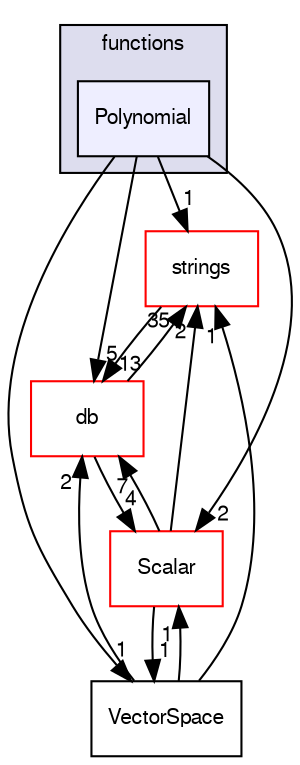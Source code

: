 digraph "src/OpenFOAM/primitives/functions/Polynomial" {
  bgcolor=transparent;
  compound=true
  node [ fontsize="10", fontname="FreeSans"];
  edge [ labelfontsize="10", labelfontname="FreeSans"];
  subgraph clusterdir_d9e7e9a9f2a6b8c09f93ad92e1b15a84 {
    graph [ bgcolor="#ddddee", pencolor="black", label="functions" fontname="FreeSans", fontsize="10", URL="dir_d9e7e9a9f2a6b8c09f93ad92e1b15a84.html"]
  dir_5ec9ab2d6f5ddd0660644904e6a488ad [shape=box, label="Polynomial", style="filled", fillcolor="#eeeeff", pencolor="black", URL="dir_5ec9ab2d6f5ddd0660644904e6a488ad.html"];
  }
  dir_ce1ee507886310df0e74ee2e624fbc88 [shape=box label="strings" color="red" URL="dir_ce1ee507886310df0e74ee2e624fbc88.html"];
  dir_b4f4914e791ff496381862f16be45bae [shape=box label="Scalar" color="red" URL="dir_b4f4914e791ff496381862f16be45bae.html"];
  dir_63c634f7a7cfd679ac26c67fb30fc32f [shape=box label="db" color="red" URL="dir_63c634f7a7cfd679ac26c67fb30fc32f.html"];
  dir_67e43ffa00fdb90d8ab20f3d61175616 [shape=box label="VectorSpace" URL="dir_67e43ffa00fdb90d8ab20f3d61175616.html"];
  dir_ce1ee507886310df0e74ee2e624fbc88->dir_63c634f7a7cfd679ac26c67fb30fc32f [headlabel="13", labeldistance=1.5 headhref="dir_002221_001787.html"];
  dir_b4f4914e791ff496381862f16be45bae->dir_ce1ee507886310df0e74ee2e624fbc88 [headlabel="2", labeldistance=1.5 headhref="dir_002210_002221.html"];
  dir_b4f4914e791ff496381862f16be45bae->dir_63c634f7a7cfd679ac26c67fb30fc32f [headlabel="7", labeldistance=1.5 headhref="dir_002210_001787.html"];
  dir_b4f4914e791ff496381862f16be45bae->dir_67e43ffa00fdb90d8ab20f3d61175616 [headlabel="1", labeldistance=1.5 headhref="dir_002210_002253.html"];
  dir_63c634f7a7cfd679ac26c67fb30fc32f->dir_ce1ee507886310df0e74ee2e624fbc88 [headlabel="35", labeldistance=1.5 headhref="dir_001787_002221.html"];
  dir_63c634f7a7cfd679ac26c67fb30fc32f->dir_b4f4914e791ff496381862f16be45bae [headlabel="4", labeldistance=1.5 headhref="dir_001787_002210.html"];
  dir_67e43ffa00fdb90d8ab20f3d61175616->dir_ce1ee507886310df0e74ee2e624fbc88 [headlabel="1", labeldistance=1.5 headhref="dir_002253_002221.html"];
  dir_67e43ffa00fdb90d8ab20f3d61175616->dir_b4f4914e791ff496381862f16be45bae [headlabel="1", labeldistance=1.5 headhref="dir_002253_002210.html"];
  dir_67e43ffa00fdb90d8ab20f3d61175616->dir_63c634f7a7cfd679ac26c67fb30fc32f [headlabel="2", labeldistance=1.5 headhref="dir_002253_001787.html"];
  dir_5ec9ab2d6f5ddd0660644904e6a488ad->dir_ce1ee507886310df0e74ee2e624fbc88 [headlabel="1", labeldistance=1.5 headhref="dir_002180_002221.html"];
  dir_5ec9ab2d6f5ddd0660644904e6a488ad->dir_b4f4914e791ff496381862f16be45bae [headlabel="2", labeldistance=1.5 headhref="dir_002180_002210.html"];
  dir_5ec9ab2d6f5ddd0660644904e6a488ad->dir_63c634f7a7cfd679ac26c67fb30fc32f [headlabel="5", labeldistance=1.5 headhref="dir_002180_001787.html"];
  dir_5ec9ab2d6f5ddd0660644904e6a488ad->dir_67e43ffa00fdb90d8ab20f3d61175616 [headlabel="1", labeldistance=1.5 headhref="dir_002180_002253.html"];
}

